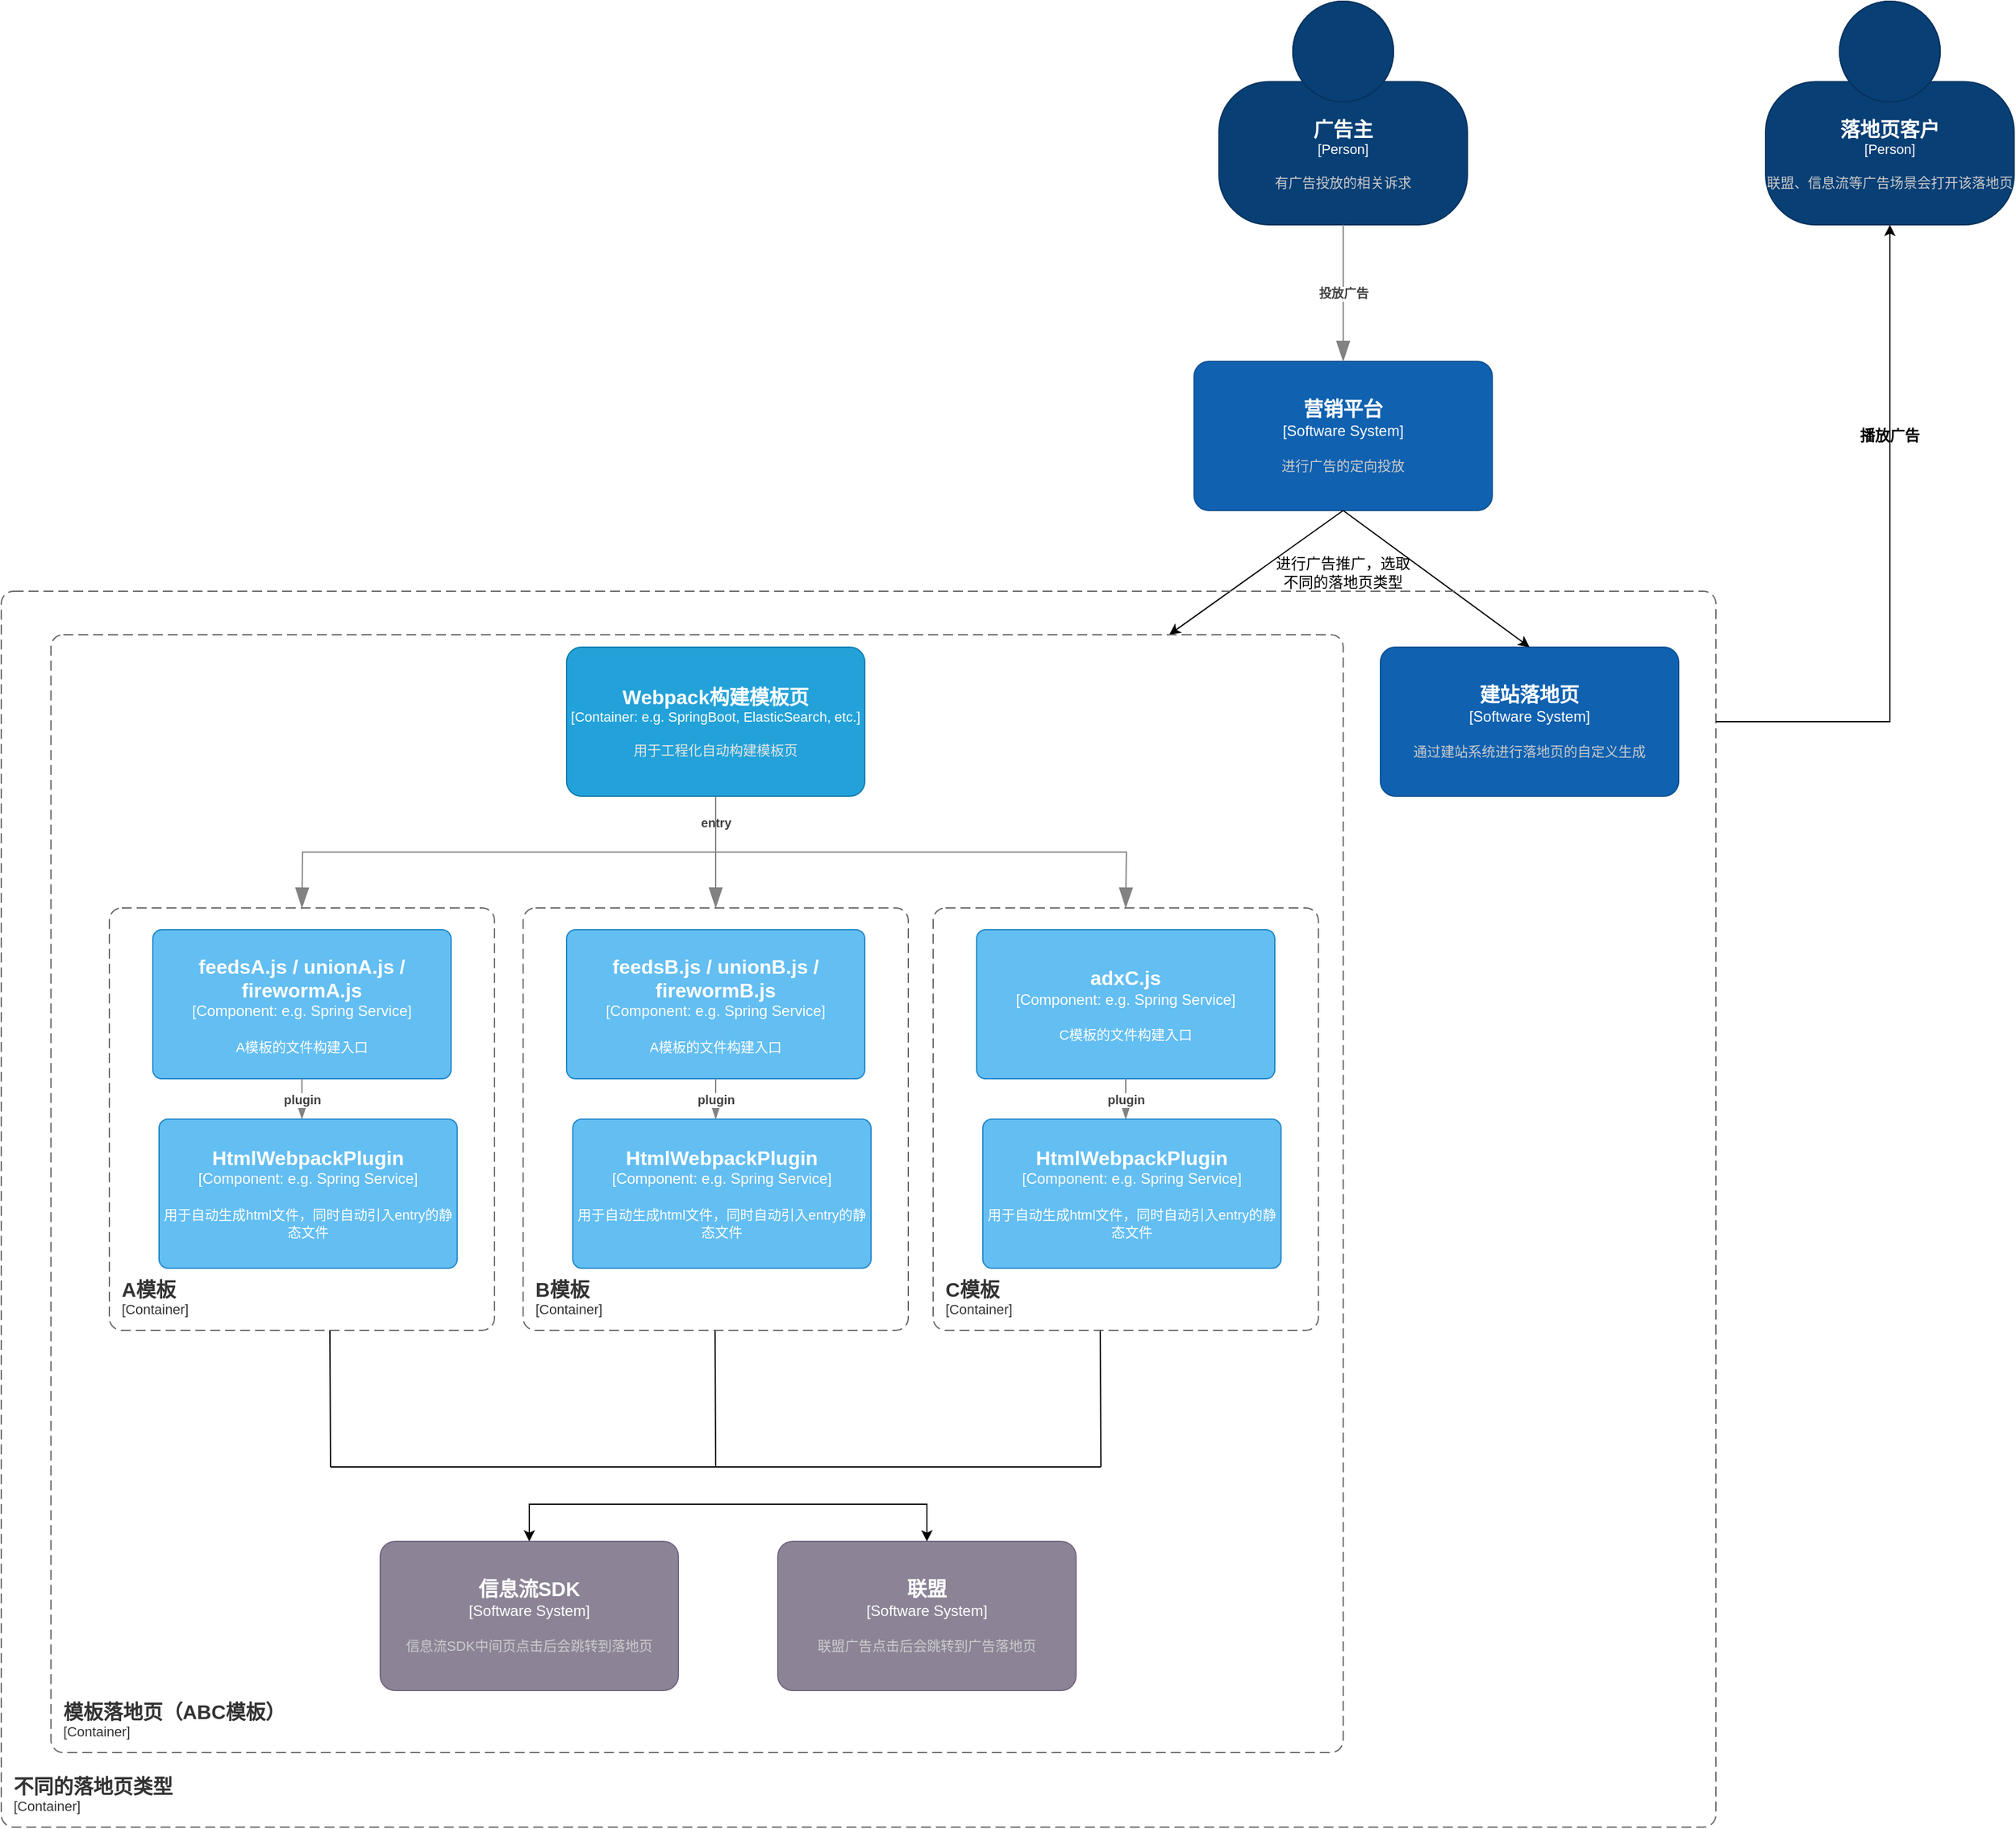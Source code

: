 <mxfile version="20.8.20" type="github">
  <diagram id="h2P2_ofaZRzQQbIwVMbC" name="第 1 页">
    <mxGraphModel dx="2501" dy="764" grid="1" gridSize="10" guides="1" tooltips="1" connect="1" arrows="1" fold="1" page="1" pageScale="1" pageWidth="827" pageHeight="1169" math="0" shadow="0">
      <root>
        <mxCell id="0" />
        <mxCell id="1" parent="0" />
        <object placeholders="1" c4Name="落地页客户" c4Type="Person" c4Description="联盟、信息流等广告场景会打开该落地页" label="&lt;font style=&quot;font-size: 16px&quot;&gt;&lt;b&gt;%c4Name%&lt;/b&gt;&lt;/font&gt;&lt;div&gt;[%c4Type%]&lt;/div&gt;&lt;br&gt;&lt;div&gt;&lt;font style=&quot;font-size: 11px&quot;&gt;&lt;font color=&quot;#cccccc&quot;&gt;%c4Description%&lt;/font&gt;&lt;/div&gt;" id="szrklrAFRajyNH28qYGb-2">
          <mxCell style="html=1;fontSize=11;dashed=0;whiteSpace=wrap;fillColor=#083F75;strokeColor=#06315C;fontColor=#ffffff;shape=mxgraph.c4.person2;align=center;metaEdit=1;points=[[0.5,0,0],[1,0.5,0],[1,0.75,0],[0.75,1,0],[0.5,1,0],[0.25,1,0],[0,0.75,0],[0,0.5,0]];resizable=0;" parent="1" vertex="1">
            <mxGeometry x="610" y="90" width="200" height="180" as="geometry" />
          </mxCell>
        </object>
        <object placeholders="1" c4Name="建站落地页" c4Type="Software System" c4Description="通过建站系统进行落地页的自定义生成" label="&lt;font style=&quot;font-size: 16px&quot;&gt;&lt;b&gt;%c4Name%&lt;/b&gt;&lt;/font&gt;&lt;div&gt;[%c4Type%]&lt;/div&gt;&lt;br&gt;&lt;div&gt;&lt;font style=&quot;font-size: 11px&quot;&gt;&lt;font color=&quot;#cccccc&quot;&gt;%c4Description%&lt;/font&gt;&lt;/div&gt;" id="szrklrAFRajyNH28qYGb-3">
          <mxCell style="rounded=1;whiteSpace=wrap;html=1;labelBackgroundColor=none;fillColor=#1061B0;fontColor=#ffffff;align=center;arcSize=10;strokeColor=#0D5091;metaEdit=1;resizable=0;points=[[0.25,0,0],[0.5,0,0],[0.75,0,0],[1,0.25,0],[1,0.5,0],[1,0.75,0],[0.75,1,0],[0.5,1,0],[0.25,1,0],[0,0.75,0],[0,0.5,0],[0,0.25,0]];" parent="1" vertex="1">
            <mxGeometry x="300" y="610" width="240" height="120" as="geometry" />
          </mxCell>
        </object>
        <object placeholders="1" c4Name="营销平台" c4Type="Software System" c4Description="进行广告的定向投放" label="&lt;font style=&quot;font-size: 16px&quot;&gt;&lt;b&gt;%c4Name%&lt;/b&gt;&lt;/font&gt;&lt;div&gt;[%c4Type%]&lt;/div&gt;&lt;br&gt;&lt;div&gt;&lt;font style=&quot;font-size: 11px&quot;&gt;&lt;font color=&quot;#cccccc&quot;&gt;%c4Description%&lt;/font&gt;&lt;/div&gt;" id="szrklrAFRajyNH28qYGb-5">
          <mxCell style="rounded=1;whiteSpace=wrap;html=1;labelBackgroundColor=none;fillColor=#1061B0;fontColor=#ffffff;align=center;arcSize=10;strokeColor=#0D5091;metaEdit=1;resizable=0;points=[[0.25,0,0],[0.5,0,0],[0.75,0,0],[1,0.25,0],[1,0.5,0],[1,0.75,0],[0.75,1,0],[0.5,1,0],[0.25,1,0],[0,0.75,0],[0,0.5,0],[0,0.25,0]];" parent="1" vertex="1">
            <mxGeometry x="150" y="380" width="240" height="120" as="geometry" />
          </mxCell>
        </object>
        <object placeholders="1" c4Name="广告主" c4Type="Person" c4Description="有广告投放的相关诉求" label="&lt;font style=&quot;font-size: 16px&quot;&gt;&lt;b&gt;%c4Name%&lt;/b&gt;&lt;/font&gt;&lt;div&gt;[%c4Type%]&lt;/div&gt;&lt;br&gt;&lt;div&gt;&lt;font style=&quot;font-size: 11px&quot;&gt;&lt;font color=&quot;#cccccc&quot;&gt;%c4Description%&lt;/font&gt;&lt;/div&gt;" id="szrklrAFRajyNH28qYGb-6">
          <mxCell style="html=1;fontSize=11;dashed=0;whiteSpace=wrap;fillColor=#083F75;strokeColor=#06315C;fontColor=#ffffff;shape=mxgraph.c4.person2;align=center;metaEdit=1;points=[[0.5,0,0],[1,0.5,0],[1,0.75,0],[0.75,1,0],[0.5,1,0],[0.25,1,0],[0,0.75,0],[0,0.5,0]];resizable=0;" parent="1" vertex="1">
            <mxGeometry x="170" y="90" width="200" height="180" as="geometry" />
          </mxCell>
        </object>
        <object placeholders="1" c4Type="Relationship" c4Description="投放广告" label="&lt;div style=&quot;text-align: left&quot;&gt;&lt;div style=&quot;text-align: center&quot;&gt;&lt;b&gt;%c4Description%&lt;/b&gt;&lt;/div&gt;" id="szrklrAFRajyNH28qYGb-7">
          <mxCell style="endArrow=blockThin;html=1;fontSize=10;fontColor=#404040;strokeWidth=1;endFill=1;strokeColor=#828282;elbow=vertical;metaEdit=1;endSize=14;startSize=14;jumpStyle=arc;jumpSize=16;rounded=0;edgeStyle=orthogonalEdgeStyle;exitX=0.5;exitY=1;exitDx=0;exitDy=0;exitPerimeter=0;entryX=0.5;entryY=0;entryDx=0;entryDy=0;entryPerimeter=0;" parent="1" source="szrklrAFRajyNH28qYGb-6" target="szrklrAFRajyNH28qYGb-5" edge="1">
            <mxGeometry width="240" relative="1" as="geometry">
              <mxPoint x="410" y="310" as="sourcePoint" />
              <mxPoint x="650" y="310" as="targetPoint" />
            </mxGeometry>
          </mxCell>
        </object>
        <mxCell id="szrklrAFRajyNH28qYGb-8" value="" style="endArrow=classic;html=1;rounded=0;exitX=0.5;exitY=1;exitDx=0;exitDy=0;exitPerimeter=0;" parent="1" source="szrklrAFRajyNH28qYGb-5" edge="1">
          <mxGeometry width="50" height="50" relative="1" as="geometry">
            <mxPoint x="290" y="590" as="sourcePoint" />
            <mxPoint x="130" y="600" as="targetPoint" />
          </mxGeometry>
        </mxCell>
        <mxCell id="szrklrAFRajyNH28qYGb-9" value="" style="endArrow=classic;html=1;rounded=0;exitX=0.5;exitY=1;exitDx=0;exitDy=0;exitPerimeter=0;entryX=0.5;entryY=0;entryDx=0;entryDy=0;entryPerimeter=0;" parent="1" source="szrklrAFRajyNH28qYGb-5" target="szrklrAFRajyNH28qYGb-3" edge="1">
          <mxGeometry width="50" height="50" relative="1" as="geometry">
            <mxPoint x="680" y="620" as="sourcePoint" />
            <mxPoint x="730" y="570" as="targetPoint" />
          </mxGeometry>
        </mxCell>
        <mxCell id="szrklrAFRajyNH28qYGb-10" value="进行广告推广，选取不同的落地页类型" style="text;html=1;strokeColor=none;fillColor=none;align=center;verticalAlign=middle;whiteSpace=wrap;rounded=0;" parent="1" vertex="1">
          <mxGeometry x="215" y="535" width="110" height="30" as="geometry" />
        </mxCell>
        <object placeholders="1" c4Name="不同的落地页类型" c4Type="ContainerScopeBoundary" c4Application="Container" label="&lt;font style=&quot;font-size: 16px&quot;&gt;&lt;b&gt;&lt;div style=&quot;text-align: left&quot;&gt;%c4Name%&lt;/div&gt;&lt;/b&gt;&lt;/font&gt;&lt;div style=&quot;text-align: left&quot;&gt;[%c4Application%]&lt;/div&gt;" id="szrklrAFRajyNH28qYGb-11">
          <mxCell style="rounded=1;fontSize=11;whiteSpace=wrap;html=1;dashed=1;arcSize=20;fillColor=none;strokeColor=#666666;fontColor=#333333;labelBackgroundColor=none;align=left;verticalAlign=bottom;labelBorderColor=none;spacingTop=0;spacing=10;dashPattern=8 4;metaEdit=1;rotatable=0;perimeter=rectanglePerimeter;noLabel=0;labelPadding=0;allowArrows=0;connectable=0;expand=0;recursiveResize=0;editable=1;pointerEvents=0;absoluteArcSize=1;points=[[0.25,0,0],[0.5,0,0],[0.75,0,0],[1,0.25,0],[1,0.5,0],[1,0.75,0],[0.75,1,0],[0.5,1,0],[0.25,1,0],[0,0.75,0],[0,0.5,0],[0,0.25,0]];" parent="1" vertex="1">
            <mxGeometry x="-810" y="565" width="1380" height="995" as="geometry" />
          </mxCell>
        </object>
        <mxCell id="szrklrAFRajyNH28qYGb-12" value="" style="endArrow=classic;html=1;rounded=0;entryX=0.5;entryY=1;entryDx=0;entryDy=0;entryPerimeter=0;" parent="1" target="szrklrAFRajyNH28qYGb-2" edge="1">
          <mxGeometry width="50" height="50" relative="1" as="geometry">
            <mxPoint x="570" y="670" as="sourcePoint" />
            <mxPoint x="760" y="620" as="targetPoint" />
            <Array as="points">
              <mxPoint x="710" y="670" />
            </Array>
          </mxGeometry>
        </mxCell>
        <mxCell id="szrklrAFRajyNH28qYGb-13" value="&lt;b&gt;播放广告&lt;/b&gt;" style="text;html=1;strokeColor=none;fillColor=none;align=center;verticalAlign=middle;whiteSpace=wrap;rounded=0;" parent="1" vertex="1">
          <mxGeometry x="680" y="425" width="60" height="30" as="geometry" />
        </mxCell>
        <object placeholders="1" c4Name="模板落地页（ABC模板）" c4Type="ContainerScopeBoundary" c4Application="Container" label="&lt;font style=&quot;font-size: 16px&quot;&gt;&lt;b&gt;&lt;div style=&quot;text-align: left&quot;&gt;%c4Name%&lt;/div&gt;&lt;/b&gt;&lt;/font&gt;&lt;div style=&quot;text-align: left&quot;&gt;[%c4Application%]&lt;/div&gt;" id="szrklrAFRajyNH28qYGb-14">
          <mxCell style="rounded=1;fontSize=11;whiteSpace=wrap;html=1;dashed=1;arcSize=20;fillColor=none;strokeColor=#666666;fontColor=#333333;labelBackgroundColor=none;align=left;verticalAlign=bottom;labelBorderColor=none;spacingTop=0;spacing=10;dashPattern=8 4;metaEdit=1;rotatable=0;perimeter=rectanglePerimeter;noLabel=0;labelPadding=0;allowArrows=0;connectable=0;expand=0;recursiveResize=0;editable=1;pointerEvents=0;absoluteArcSize=1;points=[[0.25,0,0],[0.5,0,0],[0.75,0,0],[1,0.25,0],[1,0.5,0],[1,0.75,0],[0.75,1,0],[0.5,1,0],[0.25,1,0],[0,0.75,0],[0,0.5,0],[0,0.25,0]];" parent="1" vertex="1">
            <mxGeometry x="-770" y="600" width="1040" height="900" as="geometry" />
          </mxCell>
        </object>
        <object placeholders="1" c4Name="信息流SDK" c4Type="Software System" c4Description="信息流SDK中间页点击后会跳转到落地页" label="&lt;font style=&quot;font-size: 16px&quot;&gt;&lt;b&gt;%c4Name%&lt;/b&gt;&lt;/font&gt;&lt;div&gt;[%c4Type%]&lt;/div&gt;&lt;br&gt;&lt;div&gt;&lt;font style=&quot;font-size: 11px&quot;&gt;&lt;font color=&quot;#cccccc&quot;&gt;%c4Description%&lt;/font&gt;&lt;/div&gt;" id="szrklrAFRajyNH28qYGb-20">
          <mxCell style="rounded=1;whiteSpace=wrap;html=1;labelBackgroundColor=none;fillColor=#8C8496;fontColor=#ffffff;align=center;arcSize=10;strokeColor=#736782;metaEdit=1;resizable=0;points=[[0.25,0,0],[0.5,0,0],[0.75,0,0],[1,0.25,0],[1,0.5,0],[1,0.75,0],[0.75,1,0],[0.5,1,0],[0.25,1,0],[0,0.75,0],[0,0.5,0],[0,0.25,0]];" parent="1" vertex="1">
            <mxGeometry x="-505" y="1330" width="240" height="120" as="geometry" />
          </mxCell>
        </object>
        <object placeholders="1" c4Name="联盟" c4Type="Software System" c4Description="联盟广告点击后会跳转到广告落地页" label="&lt;font style=&quot;font-size: 16px&quot;&gt;&lt;b&gt;%c4Name%&lt;/b&gt;&lt;/font&gt;&lt;div&gt;[%c4Type%]&lt;/div&gt;&lt;br&gt;&lt;div&gt;&lt;font style=&quot;font-size: 11px&quot;&gt;&lt;font color=&quot;#cccccc&quot;&gt;%c4Description%&lt;/font&gt;&lt;/div&gt;" id="szrklrAFRajyNH28qYGb-21">
          <mxCell style="rounded=1;whiteSpace=wrap;html=1;labelBackgroundColor=none;fillColor=#8C8496;fontColor=#ffffff;align=center;arcSize=10;strokeColor=#736782;metaEdit=1;resizable=0;points=[[0.25,0,0],[0.5,0,0],[0.75,0,0],[1,0.25,0],[1,0.5,0],[1,0.75,0],[0.75,1,0],[0.5,1,0],[0.25,1,0],[0,0.75,0],[0,0.5,0],[0,0.25,0]];" parent="1" vertex="1">
            <mxGeometry x="-185" y="1330" width="240" height="120" as="geometry" />
          </mxCell>
        </object>
        <mxCell id="szrklrAFRajyNH28qYGb-24" value="" style="endArrow=none;html=1;rounded=0;entryX=0.5;entryY=1;entryDx=0;entryDy=0;entryPerimeter=0;" parent="1" edge="1">
          <mxGeometry width="50" height="50" relative="1" as="geometry">
            <mxPoint x="-235" y="1270" as="sourcePoint" />
            <mxPoint x="-235.5" y="1160" as="targetPoint" />
          </mxGeometry>
        </mxCell>
        <mxCell id="szrklrAFRajyNH28qYGb-25" value="" style="endArrow=none;html=1;rounded=0;entryX=0.5;entryY=1;entryDx=0;entryDy=0;entryPerimeter=0;" parent="1" edge="1">
          <mxGeometry width="50" height="50" relative="1" as="geometry">
            <mxPoint x="75" y="1270" as="sourcePoint" />
            <mxPoint x="74.5" y="1160" as="targetPoint" />
          </mxGeometry>
        </mxCell>
        <mxCell id="szrklrAFRajyNH28qYGb-26" value="" style="endArrow=none;html=1;rounded=0;entryX=0.5;entryY=1;entryDx=0;entryDy=0;entryPerimeter=0;" parent="1" edge="1">
          <mxGeometry width="50" height="50" relative="1" as="geometry">
            <mxPoint x="-545" y="1270" as="sourcePoint" />
            <mxPoint x="-545.5" y="1160" as="targetPoint" />
          </mxGeometry>
        </mxCell>
        <mxCell id="szrklrAFRajyNH28qYGb-27" value="" style="endArrow=none;html=1;rounded=0;" parent="1" edge="1">
          <mxGeometry width="50" height="50" relative="1" as="geometry">
            <mxPoint x="-545" y="1270" as="sourcePoint" />
            <mxPoint x="75" y="1270" as="targetPoint" />
          </mxGeometry>
        </mxCell>
        <mxCell id="szrklrAFRajyNH28qYGb-29" value="" style="endArrow=classic;startArrow=classic;html=1;rounded=0;exitX=0.5;exitY=0;exitDx=0;exitDy=0;exitPerimeter=0;entryX=0.5;entryY=0;entryDx=0;entryDy=0;entryPerimeter=0;" parent="1" source="szrklrAFRajyNH28qYGb-20" target="szrklrAFRajyNH28qYGb-21" edge="1">
          <mxGeometry width="50" height="50" relative="1" as="geometry">
            <mxPoint x="-245" y="1330" as="sourcePoint" />
            <mxPoint x="-195" y="1280" as="targetPoint" />
            <Array as="points">
              <mxPoint x="-385" y="1300" />
              <mxPoint x="-235" y="1300" />
              <mxPoint x="-65" y="1300" />
            </Array>
          </mxGeometry>
        </mxCell>
        <object placeholders="1" c4Name="adxC.js" c4Type="Component" c4Technology="e.g. Spring Service" c4Description="C模板的文件构建入口" label="&lt;font style=&quot;font-size: 16px&quot;&gt;&lt;b&gt;%c4Name%&lt;/b&gt;&lt;/font&gt;&lt;div&gt;[%c4Type%: %c4Technology%]&lt;/div&gt;&lt;br&gt;&lt;div&gt;&lt;font style=&quot;font-size: 11px&quot;&gt;%c4Description%&lt;/font&gt;&lt;/div&gt;" id="49tuLfkoK2wbK9hKk9gw-4">
          <mxCell style="rounded=1;whiteSpace=wrap;html=1;labelBackgroundColor=none;fillColor=#63BEF2;fontColor=#ffffff;align=center;arcSize=6;strokeColor=#2086C9;metaEdit=1;resizable=0;points=[[0.25,0,0],[0.5,0,0],[0.75,0,0],[1,0.25,0],[1,0.5,0],[1,0.75,0],[0.75,1,0],[0.5,1,0],[0.25,1,0],[0,0.75,0],[0,0.5,0],[0,0.25,0]];" vertex="1" parent="1">
            <mxGeometry x="-25" y="837.5" width="240" height="120" as="geometry" />
          </mxCell>
        </object>
        <object placeholders="1" c4Name="HtmlWebpackPlugin" c4Type="Component" c4Technology="e.g. Spring Service" c4Description="用于自动生成html文件，同时自动引入entry的静态文件" label="&lt;font style=&quot;font-size: 16px&quot;&gt;&lt;b&gt;%c4Name%&lt;/b&gt;&lt;/font&gt;&lt;div&gt;[%c4Type%: %c4Technology%]&lt;/div&gt;&lt;br&gt;&lt;div&gt;&lt;font style=&quot;font-size: 11px&quot;&gt;%c4Description%&lt;/font&gt;&lt;/div&gt;" id="49tuLfkoK2wbK9hKk9gw-7">
          <mxCell style="rounded=1;whiteSpace=wrap;html=1;labelBackgroundColor=none;fillColor=#63BEF2;fontColor=#ffffff;align=center;arcSize=6;strokeColor=#2086C9;metaEdit=1;resizable=0;points=[[0.25,0,0],[0.5,0,0],[0.75,0,0],[1,0.25,0],[1,0.5,0],[1,0.75,0],[0.75,1,0],[0.5,1,0],[0.25,1,0],[0,0.75,0],[0,0.5,0],[0,0.25,0]];" vertex="1" parent="1">
            <mxGeometry x="-20" y="990" width="240" height="120" as="geometry" />
          </mxCell>
        </object>
        <object placeholders="1" c4Type="Relationship" c4Description="plugin" label="&lt;div style=&quot;text-align: left&quot;&gt;&lt;div style=&quot;text-align: center&quot;&gt;&lt;b&gt;%c4Description%&lt;/b&gt;&lt;/div&gt;" id="49tuLfkoK2wbK9hKk9gw-10">
          <mxCell style="endArrow=blockThin;html=1;fontSize=10;fontColor=#404040;strokeWidth=1;endFill=1;strokeColor=#828282;elbow=vertical;metaEdit=1;endSize=14;startSize=14;jumpStyle=arc;jumpSize=16;rounded=0;edgeStyle=orthogonalEdgeStyle;exitX=0.5;exitY=1;exitDx=0;exitDy=0;exitPerimeter=0;" edge="1" parent="1" source="49tuLfkoK2wbK9hKk9gw-4">
            <mxGeometry width="240" relative="1" as="geometry">
              <mxPoint x="70" y="1000" as="sourcePoint" />
              <mxPoint x="95" y="990" as="targetPoint" />
            </mxGeometry>
          </mxCell>
        </object>
        <object placeholders="1" c4Name="C模板" c4Type="ContainerScopeBoundary" c4Application="Container" label="&lt;font style=&quot;font-size: 16px&quot;&gt;&lt;b&gt;&lt;div style=&quot;text-align: left&quot;&gt;%c4Name%&lt;/div&gt;&lt;/b&gt;&lt;/font&gt;&lt;div style=&quot;text-align: left&quot;&gt;[%c4Application%]&lt;/div&gt;" id="49tuLfkoK2wbK9hKk9gw-11">
          <mxCell style="rounded=1;fontSize=11;whiteSpace=wrap;html=1;dashed=1;arcSize=20;fillColor=none;strokeColor=#666666;fontColor=#333333;labelBackgroundColor=none;align=left;verticalAlign=bottom;labelBorderColor=none;spacingTop=0;spacing=10;dashPattern=8 4;metaEdit=1;rotatable=0;perimeter=rectanglePerimeter;noLabel=0;labelPadding=0;allowArrows=0;connectable=0;expand=0;recursiveResize=0;editable=1;pointerEvents=0;absoluteArcSize=1;points=[[0.25,0,0],[0.5,0,0],[0.75,0,0],[1,0.25,0],[1,0.5,0],[1,0.75,0],[0.75,1,0],[0.5,1,0],[0.25,1,0],[0,0.75,0],[0,0.5,0],[0,0.25,0]];" vertex="1" parent="1">
            <mxGeometry x="-60" y="820" width="310" height="340" as="geometry" />
          </mxCell>
        </object>
        <object placeholders="1" c4Name="Webpack构建模板页" c4Type="Container" c4Technology="e.g. SpringBoot, ElasticSearch, etc." c4Description="用于工程化自动构建模板页" label="&lt;font style=&quot;font-size: 16px&quot;&gt;&lt;b&gt;%c4Name%&lt;/b&gt;&lt;/font&gt;&lt;div&gt;[%c4Type%: %c4Technology%]&lt;/div&gt;&lt;br&gt;&lt;div&gt;&lt;font style=&quot;font-size: 11px&quot;&gt;&lt;font color=&quot;#E6E6E6&quot;&gt;%c4Description%&lt;/font&gt;&lt;/div&gt;" id="49tuLfkoK2wbK9hKk9gw-12">
          <mxCell style="rounded=1;whiteSpace=wrap;html=1;fontSize=11;labelBackgroundColor=none;fillColor=#23A2D9;fontColor=#ffffff;align=center;arcSize=10;strokeColor=#0E7DAD;metaEdit=1;resizable=0;points=[[0.25,0,0],[0.5,0,0],[0.75,0,0],[1,0.25,0],[1,0.5,0],[1,0.75,0],[0.75,1,0],[0.5,1,0],[0.25,1,0],[0,0.75,0],[0,0.5,0],[0,0.25,0]];" vertex="1" parent="1">
            <mxGeometry x="-355" y="610" width="240" height="120" as="geometry" />
          </mxCell>
        </object>
        <object placeholders="1" c4Name="feedsB.js / unionB.js / firewormB.js" c4Type="Component" c4Technology="e.g. Spring Service" c4Description="A模板的文件构建入口" label="&lt;font style=&quot;font-size: 16px&quot;&gt;&lt;b&gt;%c4Name%&lt;/b&gt;&lt;/font&gt;&lt;div&gt;[%c4Type%: %c4Technology%]&lt;/div&gt;&lt;br&gt;&lt;div&gt;&lt;font style=&quot;font-size: 11px&quot;&gt;%c4Description%&lt;/font&gt;&lt;/div&gt;" id="49tuLfkoK2wbK9hKk9gw-13">
          <mxCell style="rounded=1;whiteSpace=wrap;html=1;labelBackgroundColor=none;fillColor=#63BEF2;fontColor=#ffffff;align=center;arcSize=6;strokeColor=#2086C9;metaEdit=1;resizable=0;points=[[0.25,0,0],[0.5,0,0],[0.75,0,0],[1,0.25,0],[1,0.5,0],[1,0.75,0],[0.75,1,0],[0.5,1,0],[0.25,1,0],[0,0.75,0],[0,0.5,0],[0,0.25,0]];" vertex="1" parent="1">
            <mxGeometry x="-355" y="837.5" width="240" height="120" as="geometry" />
          </mxCell>
        </object>
        <object placeholders="1" c4Type="Relationship" c4Description="entry" label="&lt;div style=&quot;text-align: left&quot;&gt;&lt;div style=&quot;text-align: center&quot;&gt;&lt;b&gt;%c4Description%&lt;/b&gt;&lt;/div&gt;" id="49tuLfkoK2wbK9hKk9gw-14">
          <mxCell style="endArrow=blockThin;html=1;fontSize=10;fontColor=#404040;strokeWidth=1;endFill=1;strokeColor=#828282;elbow=vertical;metaEdit=1;endSize=14;startSize=14;jumpStyle=arc;jumpSize=16;rounded=0;edgeStyle=orthogonalEdgeStyle;exitX=0.5;exitY=1;exitDx=0;exitDy=0;exitPerimeter=0;" edge="1" parent="1" source="49tuLfkoK2wbK9hKk9gw-12">
            <mxGeometry x="-0.543" width="240" relative="1" as="geometry">
              <mxPoint x="-235" y="780" as="sourcePoint" />
              <mxPoint x="-235" y="820" as="targetPoint" />
              <Array as="points" />
              <mxPoint as="offset" />
            </mxGeometry>
          </mxCell>
        </object>
        <object placeholders="1" c4Name="HtmlWebpackPlugin" c4Type="Component" c4Technology="e.g. Spring Service" c4Description="用于自动生成html文件，同时自动引入entry的静态文件" label="&lt;font style=&quot;font-size: 16px&quot;&gt;&lt;b&gt;%c4Name%&lt;/b&gt;&lt;/font&gt;&lt;div&gt;[%c4Type%: %c4Technology%]&lt;/div&gt;&lt;br&gt;&lt;div&gt;&lt;font style=&quot;font-size: 11px&quot;&gt;%c4Description%&lt;/font&gt;&lt;/div&gt;" id="49tuLfkoK2wbK9hKk9gw-15">
          <mxCell style="rounded=1;whiteSpace=wrap;html=1;labelBackgroundColor=none;fillColor=#63BEF2;fontColor=#ffffff;align=center;arcSize=6;strokeColor=#2086C9;metaEdit=1;resizable=0;points=[[0.25,0,0],[0.5,0,0],[0.75,0,0],[1,0.25,0],[1,0.5,0],[1,0.75,0],[0.75,1,0],[0.5,1,0],[0.25,1,0],[0,0.75,0],[0,0.5,0],[0,0.25,0]];" vertex="1" parent="1">
            <mxGeometry x="-350" y="990" width="240" height="120" as="geometry" />
          </mxCell>
        </object>
        <object placeholders="1" c4Type="Relationship" c4Description="plugin" label="&lt;div style=&quot;text-align: left&quot;&gt;&lt;div style=&quot;text-align: center&quot;&gt;&lt;b&gt;%c4Description%&lt;/b&gt;&lt;/div&gt;" id="49tuLfkoK2wbK9hKk9gw-16">
          <mxCell style="endArrow=blockThin;html=1;fontSize=10;fontColor=#404040;strokeWidth=1;endFill=1;strokeColor=#828282;elbow=vertical;metaEdit=1;endSize=14;startSize=14;jumpStyle=arc;jumpSize=16;rounded=0;edgeStyle=orthogonalEdgeStyle;exitX=0.5;exitY=1;exitDx=0;exitDy=0;exitPerimeter=0;" edge="1" parent="1" source="49tuLfkoK2wbK9hKk9gw-13">
            <mxGeometry width="240" relative="1" as="geometry">
              <mxPoint x="-260" y="1000" as="sourcePoint" />
              <mxPoint x="-235" y="990" as="targetPoint" />
            </mxGeometry>
          </mxCell>
        </object>
        <object placeholders="1" c4Name="B模板" c4Type="ContainerScopeBoundary" c4Application="Container" label="&lt;font style=&quot;font-size: 16px&quot;&gt;&lt;b&gt;&lt;div style=&quot;text-align: left&quot;&gt;%c4Name%&lt;/div&gt;&lt;/b&gt;&lt;/font&gt;&lt;div style=&quot;text-align: left&quot;&gt;[%c4Application%]&lt;/div&gt;" id="49tuLfkoK2wbK9hKk9gw-17">
          <mxCell style="rounded=1;fontSize=11;whiteSpace=wrap;html=1;dashed=1;arcSize=20;fillColor=none;strokeColor=#666666;fontColor=#333333;labelBackgroundColor=none;align=left;verticalAlign=bottom;labelBorderColor=none;spacingTop=0;spacing=10;dashPattern=8 4;metaEdit=1;rotatable=0;perimeter=rectanglePerimeter;noLabel=0;labelPadding=0;allowArrows=0;connectable=0;expand=0;recursiveResize=0;editable=1;pointerEvents=0;absoluteArcSize=1;points=[[0.25,0,0],[0.5,0,0],[0.75,0,0],[1,0.25,0],[1,0.5,0],[1,0.75,0],[0.75,1,0],[0.5,1,0],[0.25,1,0],[0,0.75,0],[0,0.5,0],[0,0.25,0]];" vertex="1" parent="1">
            <mxGeometry x="-390" y="820" width="310" height="340" as="geometry" />
          </mxCell>
        </object>
        <object placeholders="1" c4Type="Relationship" id="49tuLfkoK2wbK9hKk9gw-18">
          <mxCell style="endArrow=blockThin;html=1;fontSize=10;fontColor=#404040;strokeWidth=1;endFill=1;strokeColor=#828282;elbow=vertical;metaEdit=1;endSize=14;startSize=14;jumpStyle=arc;jumpSize=16;rounded=0;edgeStyle=orthogonalEdgeStyle;exitX=0.5;exitY=1;exitDx=0;exitDy=0;exitPerimeter=0;" edge="1" parent="1" source="49tuLfkoK2wbK9hKk9gw-12">
            <mxGeometry width="240" relative="1" as="geometry">
              <mxPoint x="-235" y="780" as="sourcePoint" />
              <mxPoint x="95" y="820" as="targetPoint" />
            </mxGeometry>
          </mxCell>
        </object>
        <object placeholders="1" c4Name="feedsA.js / unionA.js / firewormA.js" c4Type="Component" c4Technology="e.g. Spring Service" c4Description="A模板的文件构建入口" label="&lt;font style=&quot;font-size: 16px&quot;&gt;&lt;b&gt;%c4Name%&lt;/b&gt;&lt;/font&gt;&lt;div&gt;[%c4Type%: %c4Technology%]&lt;/div&gt;&lt;br&gt;&lt;div&gt;&lt;font style=&quot;font-size: 11px&quot;&gt;%c4Description%&lt;/font&gt;&lt;/div&gt;" id="49tuLfkoK2wbK9hKk9gw-20">
          <mxCell style="rounded=1;whiteSpace=wrap;html=1;labelBackgroundColor=none;fillColor=#63BEF2;fontColor=#ffffff;align=center;arcSize=6;strokeColor=#2086C9;metaEdit=1;resizable=0;points=[[0.25,0,0],[0.5,0,0],[0.75,0,0],[1,0.25,0],[1,0.5,0],[1,0.75,0],[0.75,1,0],[0.5,1,0],[0.25,1,0],[0,0.75,0],[0,0.5,0],[0,0.25,0]];" vertex="1" parent="1">
            <mxGeometry x="-688" y="837.5" width="240" height="120" as="geometry" />
          </mxCell>
        </object>
        <object placeholders="1" c4Name="HtmlWebpackPlugin" c4Type="Component" c4Technology="e.g. Spring Service" c4Description="用于自动生成html文件，同时自动引入entry的静态文件" label="&lt;font style=&quot;font-size: 16px&quot;&gt;&lt;b&gt;%c4Name%&lt;/b&gt;&lt;/font&gt;&lt;div&gt;[%c4Type%: %c4Technology%]&lt;/div&gt;&lt;br&gt;&lt;div&gt;&lt;font style=&quot;font-size: 11px&quot;&gt;%c4Description%&lt;/font&gt;&lt;/div&gt;" id="49tuLfkoK2wbK9hKk9gw-21">
          <mxCell style="rounded=1;whiteSpace=wrap;html=1;labelBackgroundColor=none;fillColor=#63BEF2;fontColor=#ffffff;align=center;arcSize=6;strokeColor=#2086C9;metaEdit=1;resizable=0;points=[[0.25,0,0],[0.5,0,0],[0.75,0,0],[1,0.25,0],[1,0.5,0],[1,0.75,0],[0.75,1,0],[0.5,1,0],[0.25,1,0],[0,0.75,0],[0,0.5,0],[0,0.25,0]];" vertex="1" parent="1">
            <mxGeometry x="-683" y="990" width="240" height="120" as="geometry" />
          </mxCell>
        </object>
        <object placeholders="1" c4Type="Relationship" c4Description="plugin" label="&lt;div style=&quot;text-align: left&quot;&gt;&lt;div style=&quot;text-align: center&quot;&gt;&lt;b&gt;%c4Description%&lt;/b&gt;&lt;/div&gt;" id="49tuLfkoK2wbK9hKk9gw-22">
          <mxCell style="endArrow=blockThin;html=1;fontSize=10;fontColor=#404040;strokeWidth=1;endFill=1;strokeColor=#828282;elbow=vertical;metaEdit=1;endSize=14;startSize=14;jumpStyle=arc;jumpSize=16;rounded=0;edgeStyle=orthogonalEdgeStyle;exitX=0.5;exitY=1;exitDx=0;exitDy=0;exitPerimeter=0;" edge="1" parent="1" source="49tuLfkoK2wbK9hKk9gw-20">
            <mxGeometry width="240" relative="1" as="geometry">
              <mxPoint x="-593" y="1000" as="sourcePoint" />
              <mxPoint x="-568" y="990" as="targetPoint" />
            </mxGeometry>
          </mxCell>
        </object>
        <object placeholders="1" c4Name="A模板" c4Type="ContainerScopeBoundary" c4Application="Container" label="&lt;font style=&quot;font-size: 16px&quot;&gt;&lt;b&gt;&lt;div style=&quot;text-align: left&quot;&gt;%c4Name%&lt;/div&gt;&lt;/b&gt;&lt;/font&gt;&lt;div style=&quot;text-align: left&quot;&gt;[%c4Application%]&lt;/div&gt;" id="49tuLfkoK2wbK9hKk9gw-23">
          <mxCell style="rounded=1;fontSize=11;whiteSpace=wrap;html=1;dashed=1;arcSize=20;fillColor=none;strokeColor=#666666;fontColor=#333333;labelBackgroundColor=none;align=left;verticalAlign=bottom;labelBorderColor=none;spacingTop=0;spacing=10;dashPattern=8 4;metaEdit=1;rotatable=0;perimeter=rectanglePerimeter;noLabel=0;labelPadding=0;allowArrows=0;connectable=0;expand=0;recursiveResize=0;editable=1;pointerEvents=0;absoluteArcSize=1;points=[[0.25,0,0],[0.5,0,0],[0.75,0,0],[1,0.25,0],[1,0.5,0],[1,0.75,0],[0.75,1,0],[0.5,1,0],[0.25,1,0],[0,0.75,0],[0,0.5,0],[0,0.25,0]];" vertex="1" parent="1">
            <mxGeometry x="-723" y="820" width="310" height="340" as="geometry" />
          </mxCell>
        </object>
        <object placeholders="1" c4Type="Relationship" id="49tuLfkoK2wbK9hKk9gw-24">
          <mxCell style="endArrow=blockThin;html=1;fontSize=10;fontColor=#404040;strokeWidth=1;endFill=1;strokeColor=#828282;elbow=vertical;metaEdit=1;endSize=14;startSize=14;jumpStyle=arc;jumpSize=16;rounded=0;edgeStyle=orthogonalEdgeStyle;exitX=0.5;exitY=1;exitDx=0;exitDy=0;exitPerimeter=0;" edge="1" parent="1" source="49tuLfkoK2wbK9hKk9gw-12">
            <mxGeometry width="240" relative="1" as="geometry">
              <mxPoint x="-130" y="780" as="sourcePoint" />
              <mxPoint x="-568" y="820" as="targetPoint" />
            </mxGeometry>
          </mxCell>
        </object>
      </root>
    </mxGraphModel>
  </diagram>
</mxfile>
